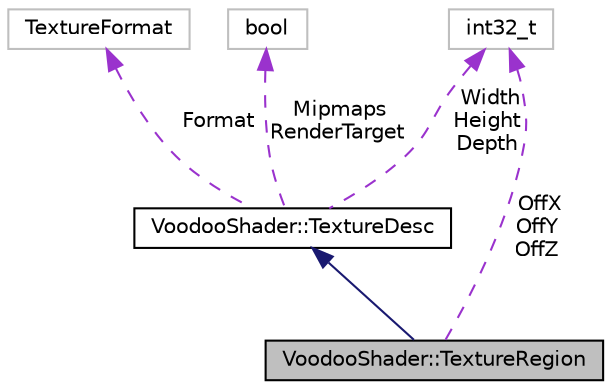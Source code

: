 digraph G
{
  edge [fontname="Helvetica",fontsize="10",labelfontname="Helvetica",labelfontsize="10"];
  node [fontname="Helvetica",fontsize="10",shape=record];
  Node1 [label="VoodooShader::TextureRegion",height=0.2,width=0.4,color="black", fillcolor="grey75", style="filled" fontcolor="black"];
  Node2 -> Node1 [dir="back",color="midnightblue",fontsize="10",style="solid",fontname="Helvetica"];
  Node2 [label="VoodooShader::TextureDesc",height=0.2,width=0.4,color="black", fillcolor="white", style="filled",URL="$struct_voodoo_shader_1_1_texture_desc.html",tooltip="Describes a texture, including size and format."];
  Node3 -> Node2 [dir="back",color="darkorchid3",fontsize="10",style="dashed",label=" Format" ,fontname="Helvetica"];
  Node3 [label="TextureFormat",height=0.2,width=0.4,color="grey75", fillcolor="white", style="filled"];
  Node4 -> Node2 [dir="back",color="darkorchid3",fontsize="10",style="dashed",label=" Width\nHeight\nDepth" ,fontname="Helvetica"];
  Node4 [label="int32_t",height=0.2,width=0.4,color="grey75", fillcolor="white", style="filled"];
  Node5 -> Node2 [dir="back",color="darkorchid3",fontsize="10",style="dashed",label=" Mipmaps\nRenderTarget" ,fontname="Helvetica"];
  Node5 [label="bool",height=0.2,width=0.4,color="grey75", fillcolor="white", style="filled"];
  Node4 -> Node1 [dir="back",color="darkorchid3",fontsize="10",style="dashed",label=" OffX\nOffY\nOffZ" ,fontname="Helvetica"];
}
